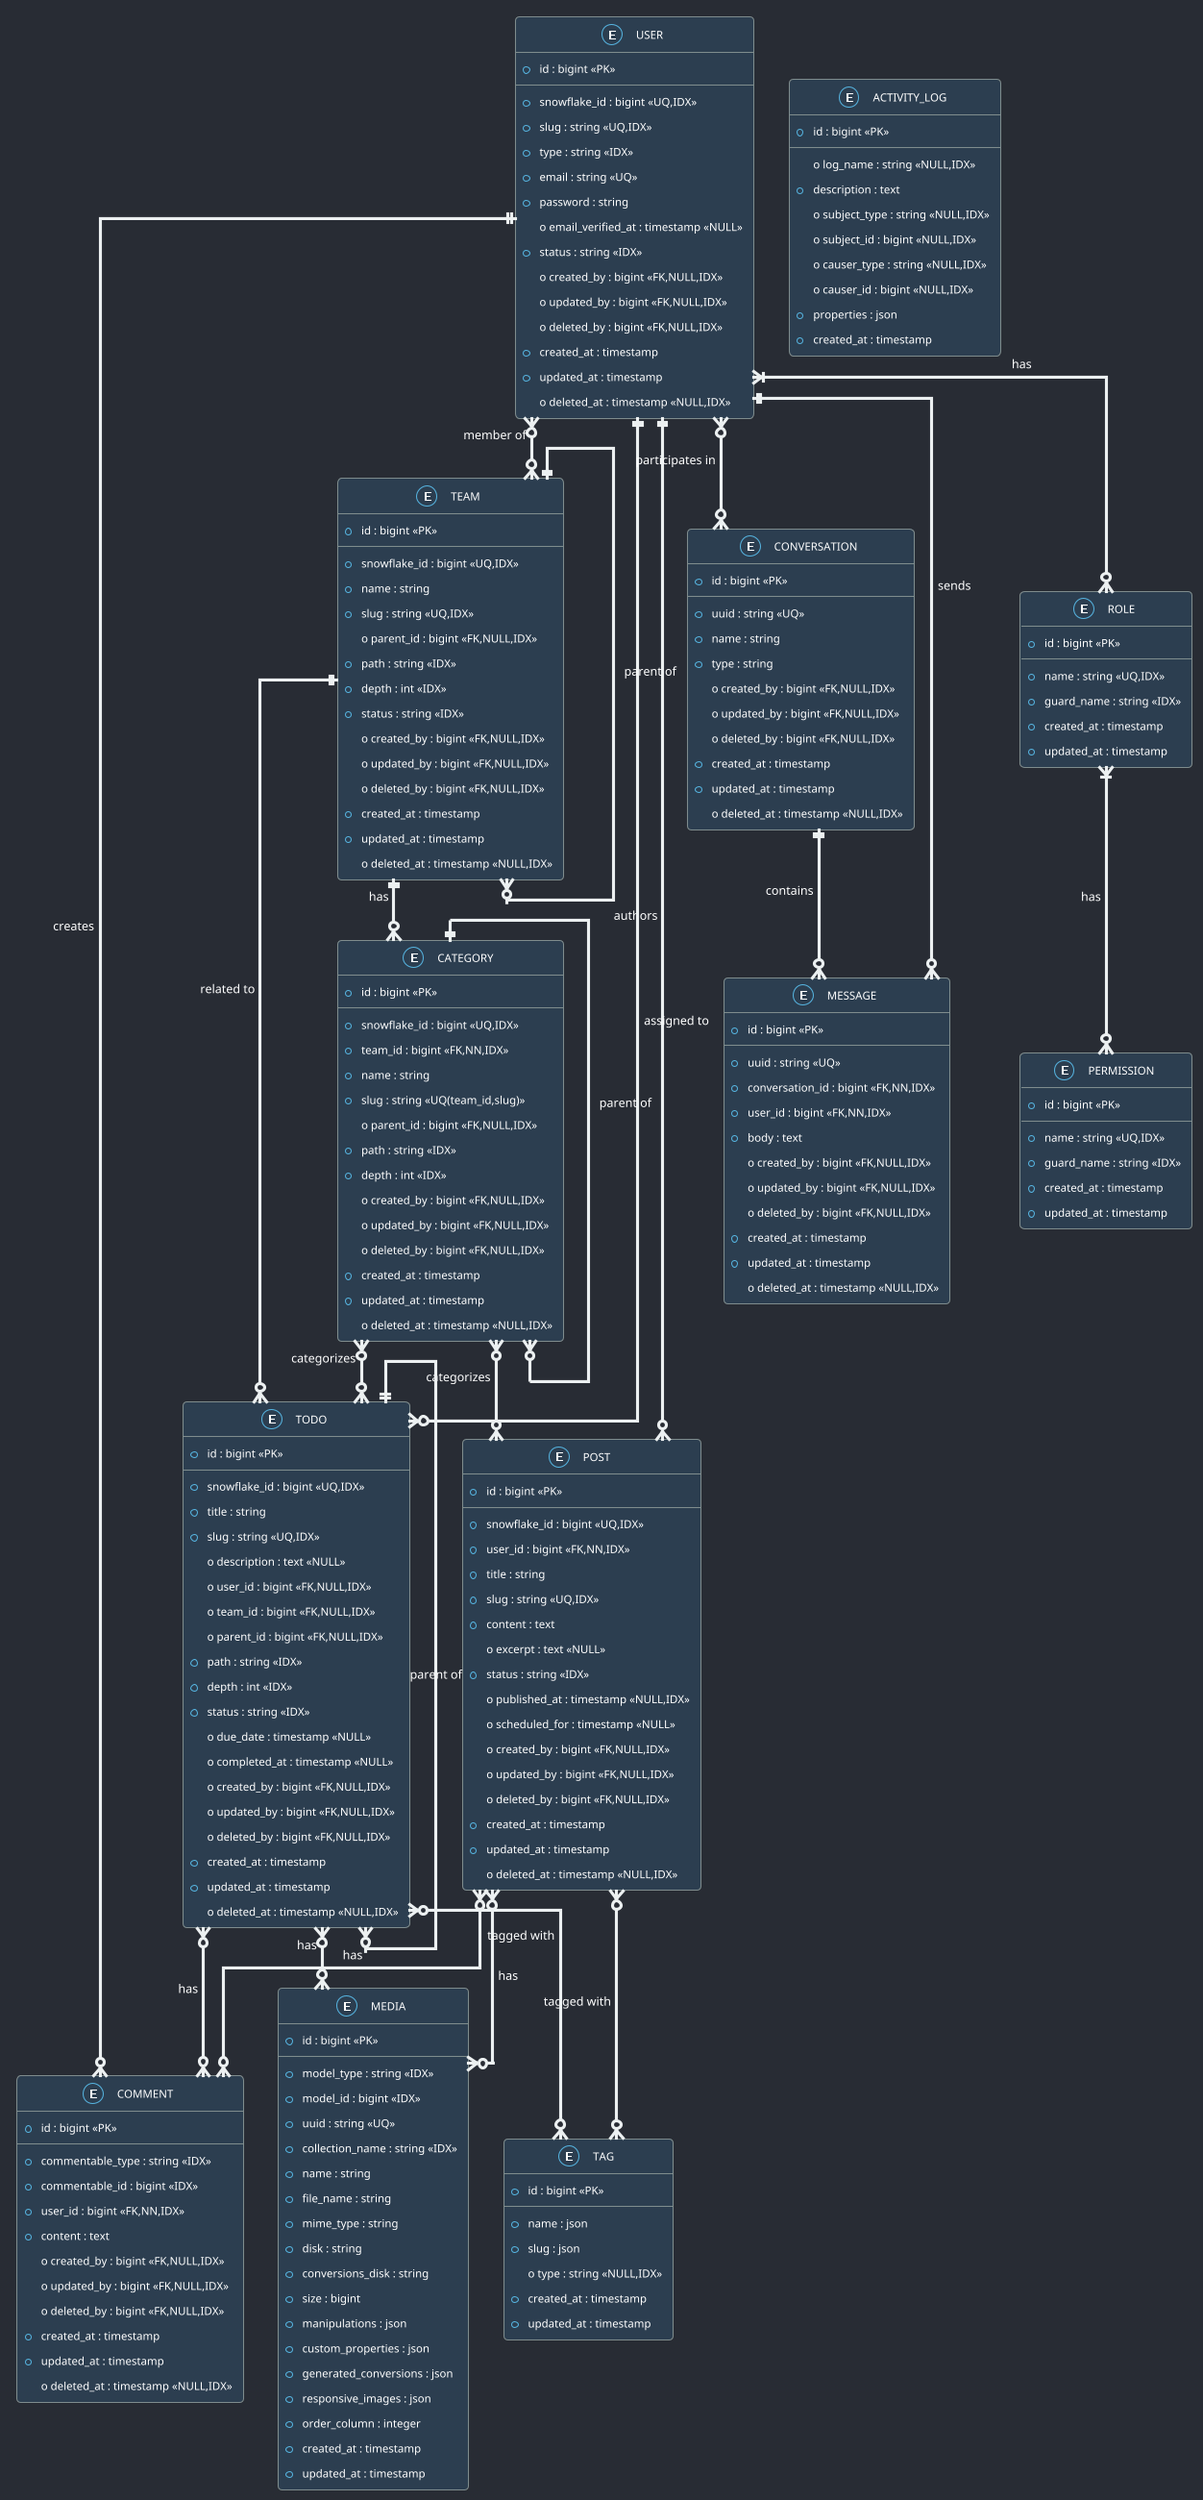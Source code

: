 @startuml ERD Overview (Dark Mode)

' Dark mode theme with high contrast text
!theme cyborg
skinparam backgroundColor #282c34
skinparam ClassBackgroundColor #2c3e50
skinparam ClassBorderColor #7f8c8d
skinparam ArrowColor #ecf0f1
skinparam shadowing false
skinparam linetype ortho

' Ensure high contrast text
skinparam DefaultFontColor #FFFFFF
skinparam EntityFontColor #FFFFFF
skinparam EntityAttributeFontColor #FFFFFF
skinparam stereotypeFontColor #FFFFFF

' Entity definitions
entity "USER" as user {
  * id : bigint <<PK>>
  --
  * snowflake_id : bigint <<UQ,IDX>>
  * slug : string <<UQ,IDX>>
  * type : string <<IDX>>
  * email : string <<UQ>>
  * password : string
  o email_verified_at : timestamp <<NULL>>
  * status : string <<IDX>>
  o created_by : bigint <<FK,NULL,IDX>>
  o updated_by : bigint <<FK,NULL,IDX>>
  o deleted_by : bigint <<FK,NULL,IDX>>
  * created_at : timestamp
  * updated_at : timestamp
  o deleted_at : timestamp <<NULL,IDX>>
}

entity "TEAM" as team {
  * id : bigint <<PK>>
  --
  * snowflake_id : bigint <<UQ,IDX>>
  * name : string
  * slug : string <<UQ,IDX>>
  o parent_id : bigint <<FK,NULL,IDX>>
  * path : string <<IDX>>
  * depth : int <<IDX>>
  * status : string <<IDX>>
  o created_by : bigint <<FK,NULL,IDX>>
  o updated_by : bigint <<FK,NULL,IDX>>
  o deleted_by : bigint <<FK,NULL,IDX>>
  * created_at : timestamp
  * updated_at : timestamp
  o deleted_at : timestamp <<NULL,IDX>>
}

entity "CATEGORY" as category {
  * id : bigint <<PK>>
  --
  * snowflake_id : bigint <<UQ,IDX>>
  * team_id : bigint <<FK,NN,IDX>>
  * name : string
  * slug : string <<UQ(team_id,slug)>>
  o parent_id : bigint <<FK,NULL,IDX>>
  * path : string <<IDX>>
  * depth : int <<IDX>>
  o created_by : bigint <<FK,NULL,IDX>>
  o updated_by : bigint <<FK,NULL,IDX>>
  o deleted_by : bigint <<FK,NULL,IDX>>
  * created_at : timestamp
  * updated_at : timestamp
  o deleted_at : timestamp <<NULL,IDX>>
}

entity "POST" as post {
  * id : bigint <<PK>>
  --
  * snowflake_id : bigint <<UQ,IDX>>
  * user_id : bigint <<FK,NN,IDX>>
  * title : string
  * slug : string <<UQ,IDX>>
  * content : text
  o excerpt : text <<NULL>>
  * status : string <<IDX>>
  o published_at : timestamp <<NULL,IDX>>
  o scheduled_for : timestamp <<NULL>>
  o created_by : bigint <<FK,NULL,IDX>>
  o updated_by : bigint <<FK,NULL,IDX>>
  o deleted_by : bigint <<FK,NULL,IDX>>
  * created_at : timestamp
  * updated_at : timestamp
  o deleted_at : timestamp <<NULL,IDX>>
}

entity "TODO" as todo {
  * id : bigint <<PK>>
  --
  * snowflake_id : bigint <<UQ,IDX>>
  * title : string
  * slug : string <<UQ,IDX>>
  o description : text <<NULL>>
  o user_id : bigint <<FK,NULL,IDX>>
  o team_id : bigint <<FK,NULL,IDX>>
  o parent_id : bigint <<FK,NULL,IDX>>
  * path : string <<IDX>>
  * depth : int <<IDX>>
  * status : string <<IDX>>
  o due_date : timestamp <<NULL>>
  o completed_at : timestamp <<NULL>>
  o created_by : bigint <<FK,NULL,IDX>>
  o updated_by : bigint <<FK,NULL,IDX>>
  o deleted_by : bigint <<FK,NULL,IDX>>
  * created_at : timestamp
  * updated_at : timestamp
  o deleted_at : timestamp <<NULL,IDX>>
}

entity "MESSAGE" as message {
  * id : bigint <<PK>>
  --
  * uuid : string <<UQ>>
  * conversation_id : bigint <<FK,NN,IDX>>
  * user_id : bigint <<FK,NN,IDX>>
  * body : text
  o created_by : bigint <<FK,NULL,IDX>>
  o updated_by : bigint <<FK,NULL,IDX>>
  o deleted_by : bigint <<FK,NULL,IDX>>
  * created_at : timestamp
  * updated_at : timestamp
  o deleted_at : timestamp <<NULL,IDX>>
}

entity "CONVERSATION" as conversation {
  * id : bigint <<PK>>
  --
  * uuid : string <<UQ>>
  * name : string
  * type : string
  o created_by : bigint <<FK,NULL,IDX>>
  o updated_by : bigint <<FK,NULL,IDX>>
  o deleted_by : bigint <<FK,NULL,IDX>>
  * created_at : timestamp
  * updated_at : timestamp
  o deleted_at : timestamp <<NULL,IDX>>
}

entity "COMMENT" as comment {
  * id : bigint <<PK>>
  --
  * commentable_type : string <<IDX>>
  * commentable_id : bigint <<IDX>>
  * user_id : bigint <<FK,NN,IDX>>
  * content : text
  o created_by : bigint <<FK,NULL,IDX>>
  o updated_by : bigint <<FK,NULL,IDX>>
  o deleted_by : bigint <<FK,NULL,IDX>>
  * created_at : timestamp
  * updated_at : timestamp
  o deleted_at : timestamp <<NULL,IDX>>
}

entity "ROLE" as role {
  * id : bigint <<PK>>
  --
  * name : string <<UQ,IDX>>
  * guard_name : string <<IDX>>
  * created_at : timestamp
  * updated_at : timestamp
}

entity "PERMISSION" as permission {
  * id : bigint <<PK>>
  --
  * name : string <<UQ,IDX>>
  * guard_name : string <<IDX>>
  * created_at : timestamp
  * updated_at : timestamp
}

entity "TAG" as tag {
  * id : bigint <<PK>>
  --
  * name : json
  * slug : json
  o type : string <<NULL,IDX>>
  * created_at : timestamp
  * updated_at : timestamp
}

entity "MEDIA" as media {
  * id : bigint <<PK>>
  --
  * model_type : string <<IDX>>
  * model_id : bigint <<IDX>>
  * uuid : string <<UQ>>
  * collection_name : string <<IDX>>
  * name : string
  * file_name : string
  * mime_type : string
  * disk : string
  * conversions_disk : string
  * size : bigint
  * manipulations : json
  * custom_properties : json
  * generated_conversions : json
  * responsive_images : json
  * order_column : integer
  * created_at : timestamp
  * updated_at : timestamp
}

entity "ACTIVITY_LOG" as activity_log {
  * id : bigint <<PK>>
  --
  o log_name : string <<NULL,IDX>>
  * description : text
  o subject_type : string <<NULL,IDX>>
  o subject_id : bigint <<NULL,IDX>>
  o causer_type : string <<NULL,IDX>>
  o causer_id : bigint <<NULL,IDX>>
  * properties : json
  * created_at : timestamp
}

' Relationships
user ||--o{ post : "authors"
user ||--o{ todo : "assigned to"
user ||--o{ message : "sends"
user ||--o{ comment : "creates"
user }o--o{ conversation : "participates in"
user }o--o{ team : "member of"
user }|--o{ role : "has"

team ||--o{ team : "parent of"
team ||--o{ category : "has"
team ||--o{ todo : "related to"

category ||--o{ category : "parent of"
category }o--o{ post : "categorizes"
category }o--o{ todo : "categorizes"

post }o--o{ tag : "tagged with"
post }o--o{ media : "has"
post }o--o{ comment : "has"

todo }o--o{ tag : "tagged with"
todo }o--o{ media : "has"
todo }o--o{ comment : "has"
todo ||--o{ todo : "parent of"

conversation ||--o{ message : "contains"

role }|--o{ permission : "has"

@enduml
